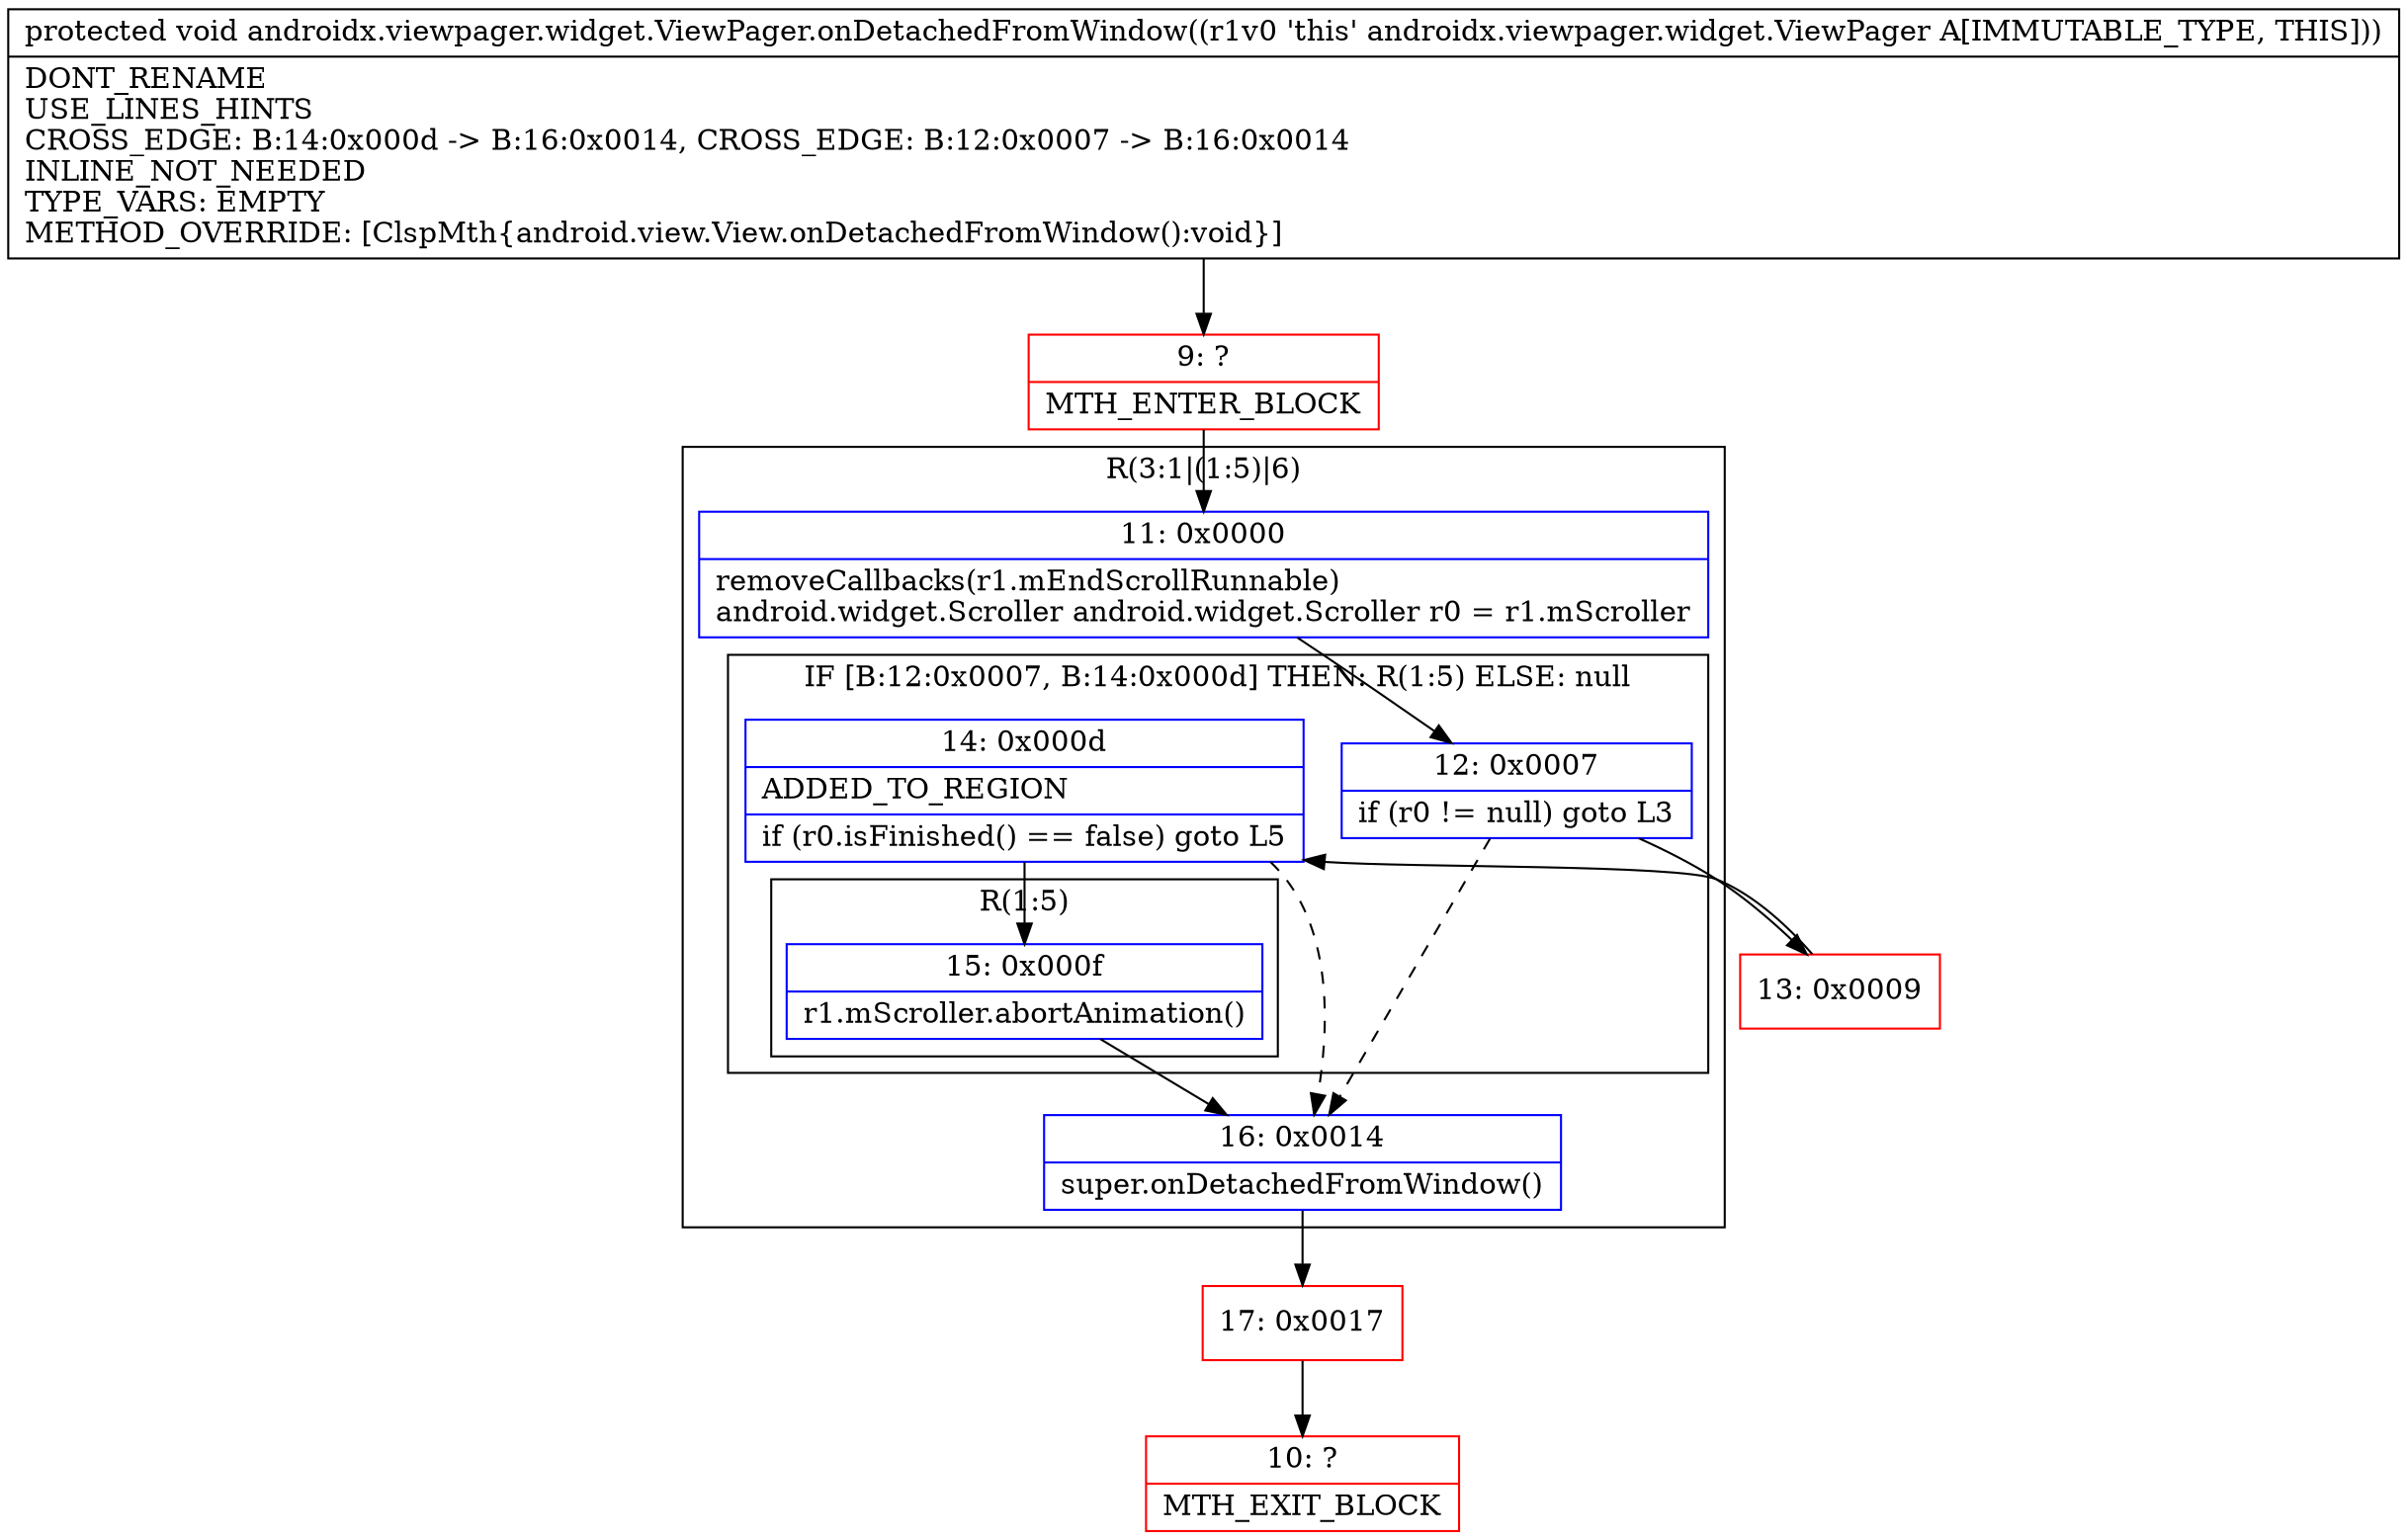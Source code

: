 digraph "CFG forandroidx.viewpager.widget.ViewPager.onDetachedFromWindow()V" {
subgraph cluster_Region_1741140446 {
label = "R(3:1|(1:5)|6)";
node [shape=record,color=blue];
Node_11 [shape=record,label="{11\:\ 0x0000|removeCallbacks(r1.mEndScrollRunnable)\landroid.widget.Scroller android.widget.Scroller r0 = r1.mScroller\l}"];
subgraph cluster_IfRegion_1290330987 {
label = "IF [B:12:0x0007, B:14:0x000d] THEN: R(1:5) ELSE: null";
node [shape=record,color=blue];
Node_12 [shape=record,label="{12\:\ 0x0007|if (r0 != null) goto L3\l}"];
Node_14 [shape=record,label="{14\:\ 0x000d|ADDED_TO_REGION\l|if (r0.isFinished() == false) goto L5\l}"];
subgraph cluster_Region_1020468688 {
label = "R(1:5)";
node [shape=record,color=blue];
Node_15 [shape=record,label="{15\:\ 0x000f|r1.mScroller.abortAnimation()\l}"];
}
}
Node_16 [shape=record,label="{16\:\ 0x0014|super.onDetachedFromWindow()\l}"];
}
Node_9 [shape=record,color=red,label="{9\:\ ?|MTH_ENTER_BLOCK\l}"];
Node_13 [shape=record,color=red,label="{13\:\ 0x0009}"];
Node_17 [shape=record,color=red,label="{17\:\ 0x0017}"];
Node_10 [shape=record,color=red,label="{10\:\ ?|MTH_EXIT_BLOCK\l}"];
MethodNode[shape=record,label="{protected void androidx.viewpager.widget.ViewPager.onDetachedFromWindow((r1v0 'this' androidx.viewpager.widget.ViewPager A[IMMUTABLE_TYPE, THIS]))  | DONT_RENAME\lUSE_LINES_HINTS\lCROSS_EDGE: B:14:0x000d \-\> B:16:0x0014, CROSS_EDGE: B:12:0x0007 \-\> B:16:0x0014\lINLINE_NOT_NEEDED\lTYPE_VARS: EMPTY\lMETHOD_OVERRIDE: [ClspMth\{android.view.View.onDetachedFromWindow():void\}]\l}"];
MethodNode -> Node_9;Node_11 -> Node_12;
Node_12 -> Node_13;
Node_12 -> Node_16[style=dashed];
Node_14 -> Node_15;
Node_14 -> Node_16[style=dashed];
Node_15 -> Node_16;
Node_16 -> Node_17;
Node_9 -> Node_11;
Node_13 -> Node_14;
Node_17 -> Node_10;
}


